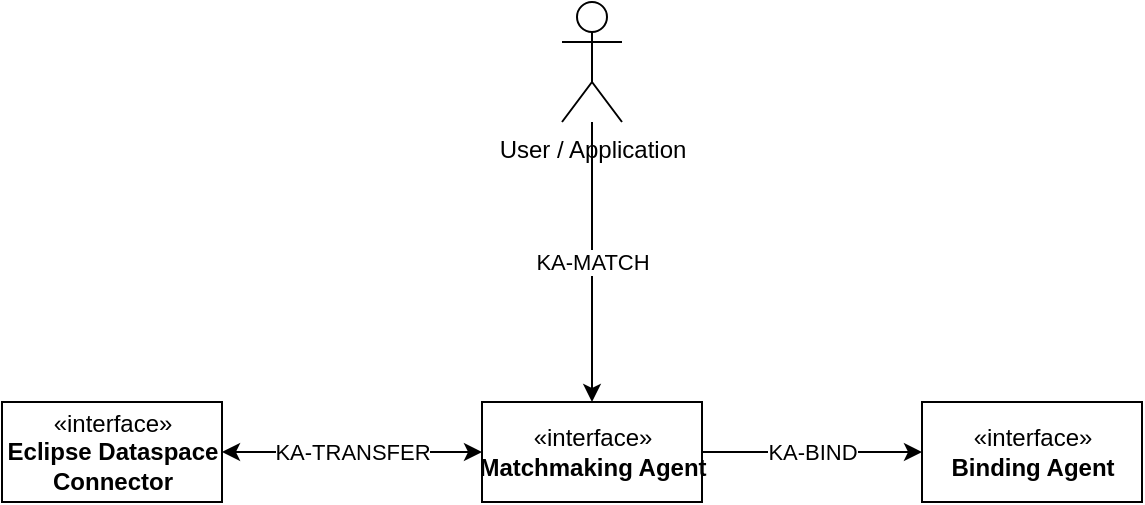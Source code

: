 <mxfile version="21.2.9" type="device">
  <diagram name="Seite-1" id="e94xtmsNPZZym2MxQetC">
    <mxGraphModel dx="1853" dy="686" grid="1" gridSize="10" guides="1" tooltips="1" connect="1" arrows="1" fold="1" page="1" pageScale="1" pageWidth="827" pageHeight="1169" math="0" shadow="0">
      <root>
        <mxCell id="0" />
        <mxCell id="1" parent="0" />
        <mxCell id="Sx4JDVQXUbzCfNYVF3Un-1" value="KA-BIND&lt;br&gt;" style="edgeStyle=orthogonalEdgeStyle;rounded=0;orthogonalLoop=1;jettySize=auto;html=1;entryX=0;entryY=0.5;entryDx=0;entryDy=0;" edge="1" parent="1" source="Sx4JDVQXUbzCfNYVF3Un-3" target="Sx4JDVQXUbzCfNYVF3Un-5">
          <mxGeometry relative="1" as="geometry" />
        </mxCell>
        <mxCell id="Sx4JDVQXUbzCfNYVF3Un-2" value="KA-TRANSFER" style="edgeStyle=orthogonalEdgeStyle;rounded=0;orthogonalLoop=1;jettySize=auto;html=1;entryX=1;entryY=0.5;entryDx=0;entryDy=0;startArrow=classic;startFill=1;" edge="1" parent="1" source="Sx4JDVQXUbzCfNYVF3Un-3" target="Sx4JDVQXUbzCfNYVF3Un-4">
          <mxGeometry relative="1" as="geometry" />
        </mxCell>
        <mxCell id="Sx4JDVQXUbzCfNYVF3Un-3" value="«interface»&lt;br&gt;&lt;b&gt;Matchmaking Agent&lt;/b&gt;" style="html=1;" vertex="1" parent="1">
          <mxGeometry x="30" y="270" width="110" height="50" as="geometry" />
        </mxCell>
        <mxCell id="Sx4JDVQXUbzCfNYVF3Un-4" value="«interface»&lt;br&gt;&lt;b&gt;Eclipse Dataspace &lt;br&gt;Connector&lt;/b&gt;" style="html=1;" vertex="1" parent="1">
          <mxGeometry x="-210" y="270" width="110" height="50" as="geometry" />
        </mxCell>
        <mxCell id="Sx4JDVQXUbzCfNYVF3Un-5" value="«interface»&lt;br&gt;&lt;b&gt;Binding Agent&lt;/b&gt;" style="html=1;" vertex="1" parent="1">
          <mxGeometry x="250" y="270" width="110" height="50" as="geometry" />
        </mxCell>
        <mxCell id="Sx4JDVQXUbzCfNYVF3Un-6" value="KA-MATCH" style="edgeStyle=orthogonalEdgeStyle;rounded=0;orthogonalLoop=1;jettySize=auto;html=1;" edge="1" parent="1" source="Sx4JDVQXUbzCfNYVF3Un-7" target="Sx4JDVQXUbzCfNYVF3Un-3">
          <mxGeometry relative="1" as="geometry" />
        </mxCell>
        <mxCell id="Sx4JDVQXUbzCfNYVF3Un-7" value="User / Application" style="shape=umlActor;verticalLabelPosition=bottom;verticalAlign=top;html=1;" vertex="1" parent="1">
          <mxGeometry x="70" y="70" width="30" height="60" as="geometry" />
        </mxCell>
      </root>
    </mxGraphModel>
  </diagram>
</mxfile>
